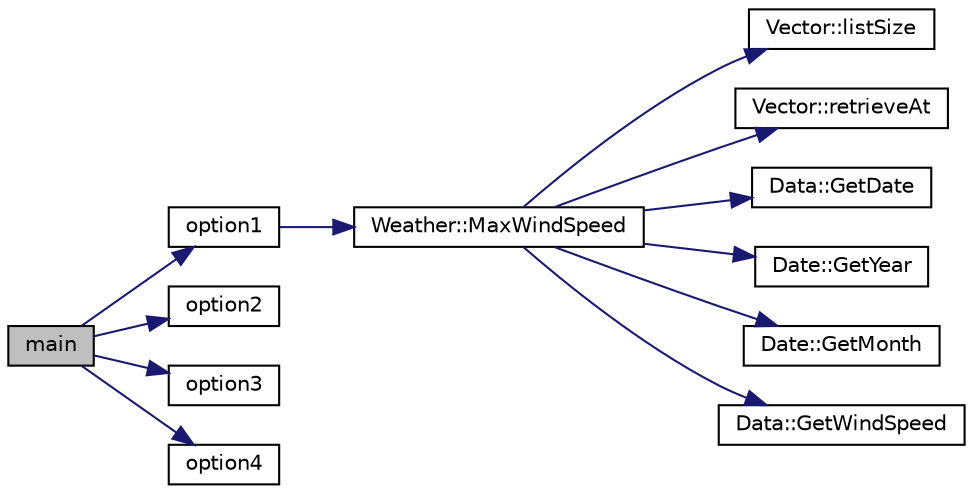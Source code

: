 digraph "main"
{
  edge [fontname="Helvetica",fontsize="10",labelfontname="Helvetica",labelfontsize="10"];
  node [fontname="Helvetica",fontsize="10",shape=record];
  rankdir="LR";
  Node0 [label="main",height=0.2,width=0.4,color="black", fillcolor="grey75", style="filled", fontcolor="black"];
  Node0 -> Node1 [color="midnightblue",fontsize="10",style="solid",fontname="Helvetica"];
  Node1 [label="option1",height=0.2,width=0.4,color="black", fillcolor="white", style="filled",URL="$_i_c_t283-_assignment1-2017_2_assignment1_2main_8cpp.html#a5c53d3d1a752fcb789e755eab6052bc9",tooltip="max speed "];
  Node1 -> Node2 [color="midnightblue",fontsize="10",style="solid",fontname="Helvetica"];
  Node2 [label="Weather::MaxWindSpeed",height=0.2,width=0.4,color="black", fillcolor="white", style="filled",URL="$class_weather.html#aadfdc77b49e885fedf0d48ca56fe8945"];
  Node2 -> Node3 [color="midnightblue",fontsize="10",style="solid",fontname="Helvetica"];
  Node3 [label="Vector::listSize",height=0.2,width=0.4,color="black", fillcolor="white", style="filled",URL="$class_vector.html#ae0c0f2c722174ebb3960fb0584fd4e3e",tooltip="Getter function for length. "];
  Node2 -> Node4 [color="midnightblue",fontsize="10",style="solid",fontname="Helvetica"];
  Node4 [label="Vector::retrieveAt",height=0.2,width=0.4,color="black", fillcolor="white", style="filled",URL="$class_vector.html#ae98cfde0869960cae499978fbf0d5c1e",tooltip="Getter function for List. "];
  Node2 -> Node5 [color="midnightblue",fontsize="10",style="solid",fontname="Helvetica"];
  Node5 [label="Data::GetDate",height=0.2,width=0.4,color="black", fillcolor="white", style="filled",URL="$class_data.html#a1792990fea2abef6eb032e06e29d9074",tooltip="Setter method for a Date. "];
  Node2 -> Node6 [color="midnightblue",fontsize="10",style="solid",fontname="Helvetica"];
  Node6 [label="Date::GetYear",height=0.2,width=0.4,color="black", fillcolor="white", style="filled",URL="$class_date.html#ad79ce504482f317ddcfdc4ecad77671f",tooltip="Getter method for Year. "];
  Node2 -> Node7 [color="midnightblue",fontsize="10",style="solid",fontname="Helvetica"];
  Node7 [label="Date::GetMonth",height=0.2,width=0.4,color="black", fillcolor="white", style="filled",URL="$class_date.html#af2dcc6ce51dbb2bd798499a149bdffb7",tooltip="Getter method for Month. "];
  Node2 -> Node8 [color="midnightblue",fontsize="10",style="solid",fontname="Helvetica"];
  Node8 [label="Data::GetWindSpeed",height=0.2,width=0.4,color="black", fillcolor="white", style="filled",URL="$class_data.html#af1ddd33ff097f19d239be7d5033c16e5",tooltip="Getter method for WindSpeed. "];
  Node0 -> Node9 [color="midnightblue",fontsize="10",style="solid",fontname="Helvetica"];
  Node9 [label="option2",height=0.2,width=0.4,color="black", fillcolor="white", style="filled",URL="$_i_c_t283-_assignment1-2017_2_assignment1_2main_8cpp.html#a03b2d1acf1088ed0256ecf4e605065af"];
  Node0 -> Node10 [color="midnightblue",fontsize="10",style="solid",fontname="Helvetica"];
  Node10 [label="option3",height=0.2,width=0.4,color="black", fillcolor="white", style="filled",URL="$_i_c_t283-_assignment1-2017_2_assignment1_2main_8cpp.html#a049498afe99b7d0f639dae3987a05684"];
  Node0 -> Node11 [color="midnightblue",fontsize="10",style="solid",fontname="Helvetica"];
  Node11 [label="option4",height=0.2,width=0.4,color="black", fillcolor="white", style="filled",URL="$_i_c_t283-_assignment1-2017_2_assignment1_2main_8cpp.html#a17be30cde202718accf98ab8262d6d2d"];
}
